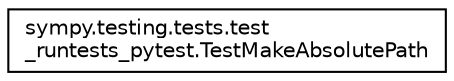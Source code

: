 digraph "Graphical Class Hierarchy"
{
 // LATEX_PDF_SIZE
  edge [fontname="Helvetica",fontsize="10",labelfontname="Helvetica",labelfontsize="10"];
  node [fontname="Helvetica",fontsize="10",shape=record];
  rankdir="LR";
  Node0 [label="sympy.testing.tests.test\l_runtests_pytest.TestMakeAbsolutePath",height=0.2,width=0.4,color="black", fillcolor="white", style="filled",URL="$classsympy_1_1testing_1_1tests_1_1test__runtests__pytest_1_1TestMakeAbsolutePath.html",tooltip=" "];
}
